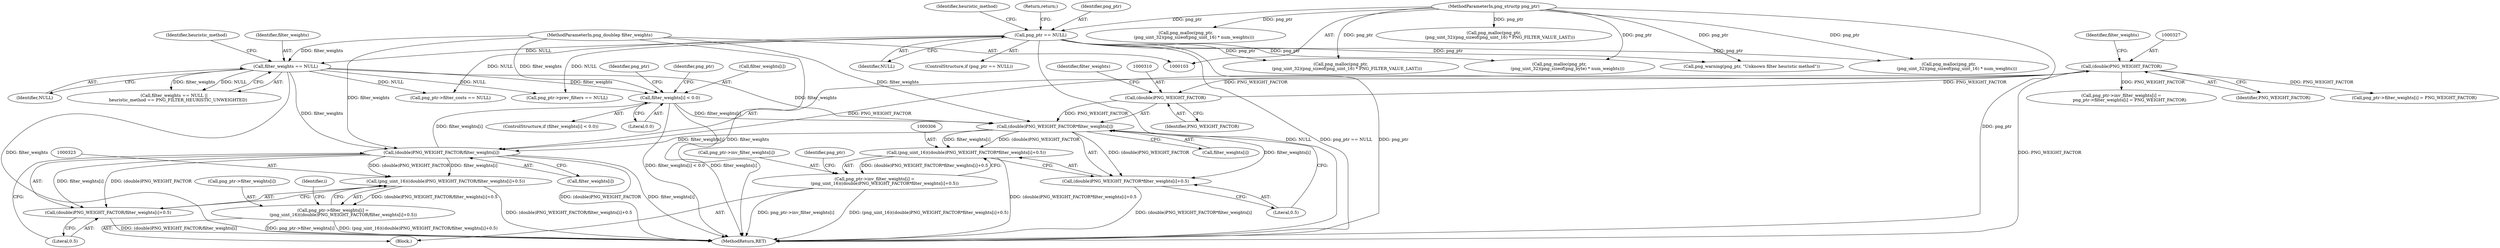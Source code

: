 digraph "1_Chrome_7f3d85b096f66870a15b37c2f40b219b2e292693_26@array" {
"1000278" [label="(Call,filter_weights[i] < 0.0)"];
"1000325" [label="(Call,(double)PNG_WEIGHT_FACTOR/filter_weights[i])"];
"1000326" [label="(Call,(double)PNG_WEIGHT_FACTOR)"];
"1000309" [label="(Call,(double)PNG_WEIGHT_FACTOR)"];
"1000308" [label="(Call,(double)PNG_WEIGHT_FACTOR*filter_weights[i])"];
"1000142" [label="(Call,filter_weights == NULL)"];
"1000107" [label="(MethodParameterIn,png_doublep filter_weights)"];
"1000115" [label="(Call,png_ptr == NULL)"];
"1000104" [label="(MethodParameterIn,png_structp png_ptr)"];
"1000278" [label="(Call,filter_weights[i] < 0.0)"];
"1000305" [label="(Call,(png_uint_16)((double)PNG_WEIGHT_FACTOR*filter_weights[i]+0.5))"];
"1000299" [label="(Call,png_ptr->inv_filter_weights[i] =\n               (png_uint_16)((double)PNG_WEIGHT_FACTOR*filter_weights[i]+0.5))"];
"1000307" [label="(Call,(double)PNG_WEIGHT_FACTOR*filter_weights[i]+0.5)"];
"1000322" [label="(Call,(png_uint_16)((double)PNG_WEIGHT_FACTOR/filter_weights[i]+0.5))"];
"1000316" [label="(Call,png_ptr->filter_weights[i] =\n               (png_uint_16)((double)PNG_WEIGHT_FACTOR/filter_weights[i]+0.5))"];
"1000324" [label="(Call,(double)PNG_WEIGHT_FACTOR/filter_weights[i]+0.5)"];
"1000312" [label="(Call,filter_weights[i])"];
"1000124" [label="(Call,png_warning(png_ptr, \"Unknown filter heuristic method\"))"];
"1000316" [label="(Call,png_ptr->filter_weights[i] =\n               (png_uint_16)((double)PNG_WEIGHT_FACTOR/filter_weights[i]+0.5))"];
"1000308" [label="(Call,(double)PNG_WEIGHT_FACTOR*filter_weights[i])"];
"1000307" [label="(Call,(double)PNG_WEIGHT_FACTOR*filter_weights[i]+0.5)"];
"1000305" [label="(Call,(png_uint_16)((double)PNG_WEIGHT_FACTOR*filter_weights[i]+0.5))"];
"1000141" [label="(Call,filter_weights == NULL ||\n      heuristic_method == PNG_FILTER_HEURISTIC_UNWEIGHTED)"];
"1000121" [label="(Identifier,heuristic_method)"];
"1000467" [label="(MethodReturn,RET)"];
"1000146" [label="(Identifier,heuristic_method)"];
"1000324" [label="(Call,(double)PNG_WEIGHT_FACTOR/filter_weights[i]+0.5)"];
"1000287" [label="(Identifier,png_ptr)"];
"1000277" [label="(ControlStructure,if (filter_weights[i] < 0.0))"];
"1000184" [label="(Call,png_malloc(png_ptr,\n            (png_uint_32)(png_sizeof(png_byte) * num_weights)))"];
"1000330" [label="(Identifier,filter_weights)"];
"1000329" [label="(Call,filter_weights[i])"];
"1000317" [label="(Call,png_ptr->filter_weights[i])"];
"1000302" [label="(Identifier,png_ptr)"];
"1000332" [label="(Literal,0.5)"];
"1000118" [label="(Return,return;)"];
"1000311" [label="(Identifier,PNG_WEIGHT_FACTOR)"];
"1000300" [label="(Call,png_ptr->inv_filter_weights[i])"];
"1000282" [label="(Literal,0.0)"];
"1000275" [label="(Identifier,i)"];
"1000114" [label="(ControlStructure,if (png_ptr == NULL))"];
"1000284" [label="(Call,png_ptr->inv_filter_weights[i] =\n            png_ptr->filter_weights[i] = PNG_WEIGHT_FACTOR)"];
"1000107" [label="(MethodParameterIn,png_doublep filter_weights)"];
"1000313" [label="(Identifier,filter_weights)"];
"1000143" [label="(Identifier,filter_weights)"];
"1000360" [label="(Call,png_malloc(png_ptr,\n         (png_uint_32)(png_sizeof(png_uint_16) * PNG_FILTER_VALUE_LAST)))"];
"1000115" [label="(Call,png_ptr == NULL)"];
"1000104" [label="(MethodParameterIn,png_structp png_ptr)"];
"1000278" [label="(Call,filter_weights[i] < 0.0)"];
"1000116" [label="(Identifier,png_ptr)"];
"1000319" [label="(Identifier,png_ptr)"];
"1000328" [label="(Identifier,PNG_WEIGHT_FACTOR)"];
"1000222" [label="(Call,png_malloc(png_ptr,\n            (png_uint_32)(png_sizeof(png_uint_16) * num_weights)))"];
"1000279" [label="(Call,filter_weights[i])"];
"1000299" [label="(Call,png_ptr->inv_filter_weights[i] =\n               (png_uint_16)((double)PNG_WEIGHT_FACTOR*filter_weights[i]+0.5))"];
"1000298" [label="(Block,)"];
"1000326" [label="(Call,(double)PNG_WEIGHT_FACTOR)"];
"1000346" [label="(Call,png_malloc(png_ptr,\n         (png_uint_32)(png_sizeof(png_uint_16) * PNG_FILTER_VALUE_LAST)))"];
"1000322" [label="(Call,(png_uint_16)((double)PNG_WEIGHT_FACTOR/filter_weights[i]+0.5))"];
"1000315" [label="(Literal,0.5)"];
"1000172" [label="(Call,png_ptr->prev_filters == NULL)"];
"1000236" [label="(Call,png_malloc(png_ptr,\n            (png_uint_32)(png_sizeof(png_uint_16) * num_weights)))"];
"1000142" [label="(Call,filter_weights == NULL)"];
"1000117" [label="(Identifier,NULL)"];
"1000325" [label="(Call,(double)PNG_WEIGHT_FACTOR/filter_weights[i])"];
"1000290" [label="(Call,png_ptr->filter_weights[i] = PNG_WEIGHT_FACTOR)"];
"1000334" [label="(Call,png_ptr->filter_costs == NULL)"];
"1000309" [label="(Call,(double)PNG_WEIGHT_FACTOR)"];
"1000144" [label="(Identifier,NULL)"];
"1000278" -> "1000277"  [label="AST: "];
"1000278" -> "1000282"  [label="CFG: "];
"1000279" -> "1000278"  [label="AST: "];
"1000282" -> "1000278"  [label="AST: "];
"1000287" -> "1000278"  [label="CFG: "];
"1000302" -> "1000278"  [label="CFG: "];
"1000278" -> "1000467"  [label="DDG: filter_weights[i] < 0.0"];
"1000278" -> "1000467"  [label="DDG: filter_weights[i]"];
"1000325" -> "1000278"  [label="DDG: filter_weights[i]"];
"1000142" -> "1000278"  [label="DDG: filter_weights"];
"1000107" -> "1000278"  [label="DDG: filter_weights"];
"1000278" -> "1000308"  [label="DDG: filter_weights[i]"];
"1000325" -> "1000324"  [label="AST: "];
"1000325" -> "1000329"  [label="CFG: "];
"1000326" -> "1000325"  [label="AST: "];
"1000329" -> "1000325"  [label="AST: "];
"1000332" -> "1000325"  [label="CFG: "];
"1000325" -> "1000467"  [label="DDG: (double)PNG_WEIGHT_FACTOR"];
"1000325" -> "1000467"  [label="DDG: filter_weights[i]"];
"1000325" -> "1000322"  [label="DDG: (double)PNG_WEIGHT_FACTOR"];
"1000325" -> "1000322"  [label="DDG: filter_weights[i]"];
"1000325" -> "1000324"  [label="DDG: (double)PNG_WEIGHT_FACTOR"];
"1000325" -> "1000324"  [label="DDG: filter_weights[i]"];
"1000326" -> "1000325"  [label="DDG: PNG_WEIGHT_FACTOR"];
"1000308" -> "1000325"  [label="DDG: filter_weights[i]"];
"1000142" -> "1000325"  [label="DDG: filter_weights"];
"1000107" -> "1000325"  [label="DDG: filter_weights"];
"1000326" -> "1000328"  [label="CFG: "];
"1000327" -> "1000326"  [label="AST: "];
"1000328" -> "1000326"  [label="AST: "];
"1000330" -> "1000326"  [label="CFG: "];
"1000326" -> "1000467"  [label="DDG: PNG_WEIGHT_FACTOR"];
"1000326" -> "1000284"  [label="DDG: PNG_WEIGHT_FACTOR"];
"1000326" -> "1000290"  [label="DDG: PNG_WEIGHT_FACTOR"];
"1000326" -> "1000309"  [label="DDG: PNG_WEIGHT_FACTOR"];
"1000309" -> "1000326"  [label="DDG: PNG_WEIGHT_FACTOR"];
"1000309" -> "1000308"  [label="AST: "];
"1000309" -> "1000311"  [label="CFG: "];
"1000310" -> "1000309"  [label="AST: "];
"1000311" -> "1000309"  [label="AST: "];
"1000313" -> "1000309"  [label="CFG: "];
"1000309" -> "1000308"  [label="DDG: PNG_WEIGHT_FACTOR"];
"1000308" -> "1000307"  [label="AST: "];
"1000308" -> "1000312"  [label="CFG: "];
"1000312" -> "1000308"  [label="AST: "];
"1000315" -> "1000308"  [label="CFG: "];
"1000308" -> "1000305"  [label="DDG: (double)PNG_WEIGHT_FACTOR"];
"1000308" -> "1000305"  [label="DDG: filter_weights[i]"];
"1000308" -> "1000307"  [label="DDG: (double)PNG_WEIGHT_FACTOR"];
"1000308" -> "1000307"  [label="DDG: filter_weights[i]"];
"1000142" -> "1000308"  [label="DDG: filter_weights"];
"1000107" -> "1000308"  [label="DDG: filter_weights"];
"1000142" -> "1000141"  [label="AST: "];
"1000142" -> "1000144"  [label="CFG: "];
"1000143" -> "1000142"  [label="AST: "];
"1000144" -> "1000142"  [label="AST: "];
"1000146" -> "1000142"  [label="CFG: "];
"1000141" -> "1000142"  [label="CFG: "];
"1000142" -> "1000467"  [label="DDG: filter_weights"];
"1000142" -> "1000141"  [label="DDG: filter_weights"];
"1000142" -> "1000141"  [label="DDG: NULL"];
"1000107" -> "1000142"  [label="DDG: filter_weights"];
"1000115" -> "1000142"  [label="DDG: NULL"];
"1000142" -> "1000172"  [label="DDG: NULL"];
"1000142" -> "1000334"  [label="DDG: NULL"];
"1000107" -> "1000103"  [label="AST: "];
"1000107" -> "1000467"  [label="DDG: filter_weights"];
"1000115" -> "1000114"  [label="AST: "];
"1000115" -> "1000117"  [label="CFG: "];
"1000116" -> "1000115"  [label="AST: "];
"1000117" -> "1000115"  [label="AST: "];
"1000118" -> "1000115"  [label="CFG: "];
"1000121" -> "1000115"  [label="CFG: "];
"1000115" -> "1000467"  [label="DDG: NULL"];
"1000115" -> "1000467"  [label="DDG: png_ptr == NULL"];
"1000115" -> "1000467"  [label="DDG: png_ptr"];
"1000104" -> "1000115"  [label="DDG: png_ptr"];
"1000115" -> "1000124"  [label="DDG: png_ptr"];
"1000115" -> "1000172"  [label="DDG: NULL"];
"1000115" -> "1000184"  [label="DDG: png_ptr"];
"1000115" -> "1000222"  [label="DDG: png_ptr"];
"1000115" -> "1000334"  [label="DDG: NULL"];
"1000115" -> "1000346"  [label="DDG: png_ptr"];
"1000104" -> "1000103"  [label="AST: "];
"1000104" -> "1000467"  [label="DDG: png_ptr"];
"1000104" -> "1000124"  [label="DDG: png_ptr"];
"1000104" -> "1000184"  [label="DDG: png_ptr"];
"1000104" -> "1000222"  [label="DDG: png_ptr"];
"1000104" -> "1000236"  [label="DDG: png_ptr"];
"1000104" -> "1000346"  [label="DDG: png_ptr"];
"1000104" -> "1000360"  [label="DDG: png_ptr"];
"1000305" -> "1000299"  [label="AST: "];
"1000305" -> "1000307"  [label="CFG: "];
"1000306" -> "1000305"  [label="AST: "];
"1000307" -> "1000305"  [label="AST: "];
"1000299" -> "1000305"  [label="CFG: "];
"1000305" -> "1000467"  [label="DDG: (double)PNG_WEIGHT_FACTOR*filter_weights[i]+0.5"];
"1000305" -> "1000299"  [label="DDG: (double)PNG_WEIGHT_FACTOR*filter_weights[i]+0.5"];
"1000299" -> "1000298"  [label="AST: "];
"1000300" -> "1000299"  [label="AST: "];
"1000319" -> "1000299"  [label="CFG: "];
"1000299" -> "1000467"  [label="DDG: (png_uint_16)((double)PNG_WEIGHT_FACTOR*filter_weights[i]+0.5)"];
"1000299" -> "1000467"  [label="DDG: png_ptr->inv_filter_weights[i]"];
"1000307" -> "1000315"  [label="CFG: "];
"1000315" -> "1000307"  [label="AST: "];
"1000307" -> "1000467"  [label="DDG: (double)PNG_WEIGHT_FACTOR*filter_weights[i]"];
"1000322" -> "1000316"  [label="AST: "];
"1000322" -> "1000324"  [label="CFG: "];
"1000323" -> "1000322"  [label="AST: "];
"1000324" -> "1000322"  [label="AST: "];
"1000316" -> "1000322"  [label="CFG: "];
"1000322" -> "1000467"  [label="DDG: (double)PNG_WEIGHT_FACTOR/filter_weights[i]+0.5"];
"1000322" -> "1000316"  [label="DDG: (double)PNG_WEIGHT_FACTOR/filter_weights[i]+0.5"];
"1000316" -> "1000298"  [label="AST: "];
"1000317" -> "1000316"  [label="AST: "];
"1000275" -> "1000316"  [label="CFG: "];
"1000316" -> "1000467"  [label="DDG: (png_uint_16)((double)PNG_WEIGHT_FACTOR/filter_weights[i]+0.5)"];
"1000316" -> "1000467"  [label="DDG: png_ptr->filter_weights[i]"];
"1000324" -> "1000332"  [label="CFG: "];
"1000332" -> "1000324"  [label="AST: "];
"1000324" -> "1000467"  [label="DDG: (double)PNG_WEIGHT_FACTOR/filter_weights[i]"];
}
